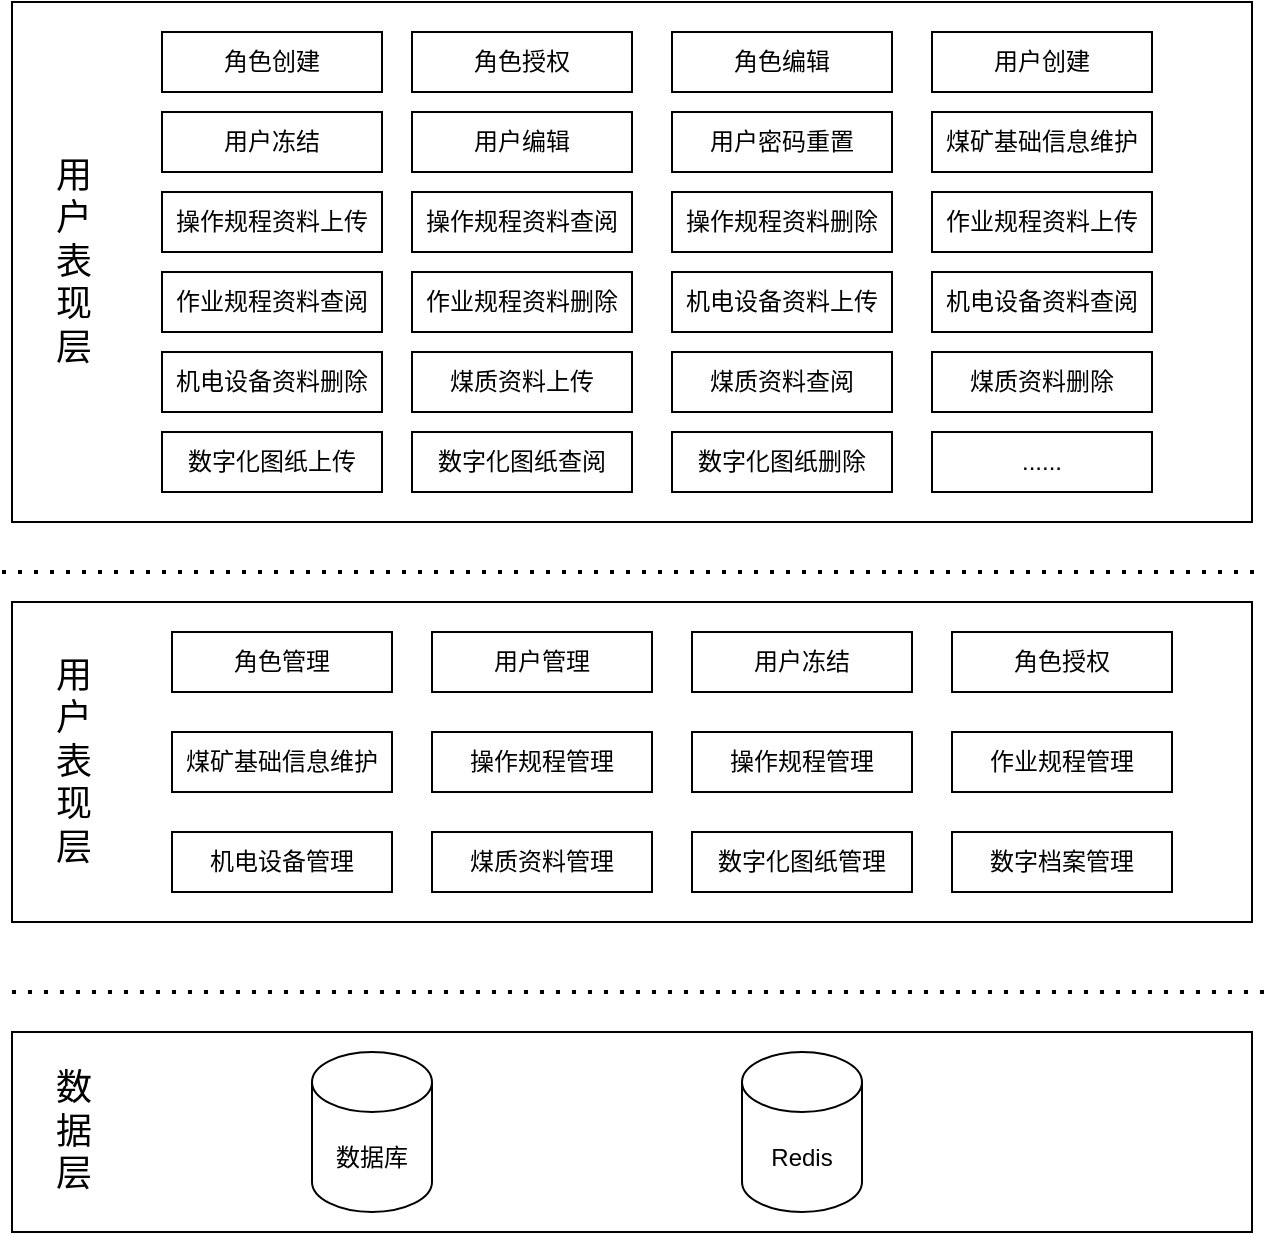 <mxfile version="21.5.2" type="github">
  <diagram name="第 1 页" id="epg4yvFtYu8-jbwaVdcQ">
    <mxGraphModel dx="635" dy="631" grid="1" gridSize="10" guides="1" tooltips="1" connect="1" arrows="1" fold="1" page="1" pageScale="1" pageWidth="827" pageHeight="1169" math="0" shadow="0">
      <root>
        <mxCell id="0" />
        <mxCell id="1" parent="0" />
        <mxCell id="MC75HaRN48LqtUNK6O6Y-1" value="&lt;span style=&quot;font-size: 18px;&quot;&gt;&amp;nbsp; &amp;nbsp; 用&lt;br&gt;&amp;nbsp; &amp;nbsp; 户&lt;br&gt;&amp;nbsp; &amp;nbsp; 表&lt;br&gt;&amp;nbsp; &amp;nbsp; 现&lt;br&gt;&amp;nbsp; &amp;nbsp; 层&lt;/span&gt;" style="rounded=0;whiteSpace=wrap;html=1;horizontal=1;align=left;verticalAlign=middle;" parent="1" vertex="1">
          <mxGeometry x="40" y="125" width="620" height="260" as="geometry" />
        </mxCell>
        <mxCell id="MC75HaRN48LqtUNK6O6Y-2" value="" style="endArrow=none;dashed=1;html=1;dashPattern=1 3;strokeWidth=2;rounded=0;" parent="1" edge="1">
          <mxGeometry width="50" height="50" relative="1" as="geometry">
            <mxPoint x="35" y="410" as="sourcePoint" />
            <mxPoint x="665" y="410" as="targetPoint" />
          </mxGeometry>
        </mxCell>
        <mxCell id="MC75HaRN48LqtUNK6O6Y-3" value="角色创建" style="rounded=0;whiteSpace=wrap;html=1;" parent="1" vertex="1">
          <mxGeometry x="115" y="140" width="110" height="30" as="geometry" />
        </mxCell>
        <mxCell id="MC75HaRN48LqtUNK6O6Y-4" value="用户创建" style="rounded=0;whiteSpace=wrap;html=1;" parent="1" vertex="1">
          <mxGeometry x="500" y="140" width="110" height="30" as="geometry" />
        </mxCell>
        <mxCell id="MC75HaRN48LqtUNK6O6Y-5" value="用户冻结" style="rounded=0;whiteSpace=wrap;html=1;" parent="1" vertex="1">
          <mxGeometry x="115" y="180" width="110" height="30" as="geometry" />
        </mxCell>
        <mxCell id="MC75HaRN48LqtUNK6O6Y-6" value="角色授权" style="rounded=0;whiteSpace=wrap;html=1;" parent="1" vertex="1">
          <mxGeometry x="240" y="140" width="110" height="30" as="geometry" />
        </mxCell>
        <mxCell id="MC75HaRN48LqtUNK6O6Y-7" value="煤矿基础信息维护" style="rounded=0;whiteSpace=wrap;html=1;" parent="1" vertex="1">
          <mxGeometry x="500" y="180" width="110" height="30" as="geometry" />
        </mxCell>
        <mxCell id="MC75HaRN48LqtUNK6O6Y-8" value="操作规程资料上传" style="rounded=0;whiteSpace=wrap;html=1;" parent="1" vertex="1">
          <mxGeometry x="115" y="220" width="110" height="30" as="geometry" />
        </mxCell>
        <mxCell id="MC75HaRN48LqtUNK6O6Y-11" value="作业规程资料上传" style="rounded=0;whiteSpace=wrap;html=1;" parent="1" vertex="1">
          <mxGeometry x="500" y="220" width="110" height="30" as="geometry" />
        </mxCell>
        <mxCell id="MC75HaRN48LqtUNK6O6Y-12" value="作业规程资料查阅" style="rounded=0;whiteSpace=wrap;html=1;" parent="1" vertex="1">
          <mxGeometry x="115" y="260" width="110" height="30" as="geometry" />
        </mxCell>
        <mxCell id="MC75HaRN48LqtUNK6O6Y-13" value="机电设备资料上传" style="rounded=0;whiteSpace=wrap;html=1;" parent="1" vertex="1">
          <mxGeometry x="370" y="260" width="110" height="30" as="geometry" />
        </mxCell>
        <mxCell id="MC75HaRN48LqtUNK6O6Y-15" value="煤质资料上传" style="rounded=0;whiteSpace=wrap;html=1;" parent="1" vertex="1">
          <mxGeometry x="240" y="300" width="110" height="30" as="geometry" />
        </mxCell>
        <mxCell id="MC75HaRN48LqtUNK6O6Y-16" value="数字化图纸上传" style="rounded=0;whiteSpace=wrap;html=1;" parent="1" vertex="1">
          <mxGeometry x="115" y="340" width="110" height="30" as="geometry" />
        </mxCell>
        <mxCell id="MC75HaRN48LqtUNK6O6Y-17" value="......" style="rounded=0;whiteSpace=wrap;html=1;" parent="1" vertex="1">
          <mxGeometry x="500" y="340" width="110" height="30" as="geometry" />
        </mxCell>
        <mxCell id="MC75HaRN48LqtUNK6O6Y-19" value="&lt;span style=&quot;font-size: 18px;&quot;&gt;&amp;nbsp; &amp;nbsp; 用&lt;br&gt;&amp;nbsp; &amp;nbsp; 户&lt;br&gt;&amp;nbsp; &amp;nbsp; 表&lt;br&gt;&amp;nbsp; &amp;nbsp; 现&lt;br&gt;&amp;nbsp; &amp;nbsp; 层&lt;/span&gt;" style="rounded=0;whiteSpace=wrap;html=1;horizontal=1;align=left;verticalAlign=middle;" parent="1" vertex="1">
          <mxGeometry x="40" y="425" width="620" height="160" as="geometry" />
        </mxCell>
        <mxCell id="MC75HaRN48LqtUNK6O6Y-20" value="角色管理" style="rounded=0;whiteSpace=wrap;html=1;" parent="1" vertex="1">
          <mxGeometry x="120" y="440" width="110" height="30" as="geometry" />
        </mxCell>
        <mxCell id="MC75HaRN48LqtUNK6O6Y-21" value="用户管理" style="rounded=0;whiteSpace=wrap;html=1;" parent="1" vertex="1">
          <mxGeometry x="250" y="440" width="110" height="30" as="geometry" />
        </mxCell>
        <mxCell id="MC75HaRN48LqtUNK6O6Y-22" value="用户冻结" style="rounded=0;whiteSpace=wrap;html=1;" parent="1" vertex="1">
          <mxGeometry x="380" y="440" width="110" height="30" as="geometry" />
        </mxCell>
        <mxCell id="MC75HaRN48LqtUNK6O6Y-23" value="角色授权" style="rounded=0;whiteSpace=wrap;html=1;" parent="1" vertex="1">
          <mxGeometry x="510" y="440" width="110" height="30" as="geometry" />
        </mxCell>
        <mxCell id="MC75HaRN48LqtUNK6O6Y-24" value="煤矿基础信息维护" style="rounded=0;whiteSpace=wrap;html=1;" parent="1" vertex="1">
          <mxGeometry x="120" y="490" width="110" height="30" as="geometry" />
        </mxCell>
        <mxCell id="MC75HaRN48LqtUNK6O6Y-25" value="操作规程管理" style="rounded=0;whiteSpace=wrap;html=1;" parent="1" vertex="1">
          <mxGeometry x="250" y="490" width="110" height="30" as="geometry" />
        </mxCell>
        <mxCell id="MC75HaRN48LqtUNK6O6Y-26" value="操作规程管理" style="rounded=0;whiteSpace=wrap;html=1;" parent="1" vertex="1">
          <mxGeometry x="380" y="490" width="110" height="30" as="geometry" />
        </mxCell>
        <mxCell id="MC75HaRN48LqtUNK6O6Y-27" value="作业规程管理" style="rounded=0;whiteSpace=wrap;html=1;" parent="1" vertex="1">
          <mxGeometry x="510" y="490" width="110" height="30" as="geometry" />
        </mxCell>
        <mxCell id="MC75HaRN48LqtUNK6O6Y-28" value="机电设备管理" style="rounded=0;whiteSpace=wrap;html=1;" parent="1" vertex="1">
          <mxGeometry x="120" y="540" width="110" height="30" as="geometry" />
        </mxCell>
        <mxCell id="MC75HaRN48LqtUNK6O6Y-29" value="煤质资料管理" style="rounded=0;whiteSpace=wrap;html=1;" parent="1" vertex="1">
          <mxGeometry x="250" y="540" width="110" height="30" as="geometry" />
        </mxCell>
        <mxCell id="MC75HaRN48LqtUNK6O6Y-30" value="数字化图纸管理" style="rounded=0;whiteSpace=wrap;html=1;" parent="1" vertex="1">
          <mxGeometry x="380" y="540" width="110" height="30" as="geometry" />
        </mxCell>
        <mxCell id="MC75HaRN48LqtUNK6O6Y-31" value="数字档案管理" style="rounded=0;whiteSpace=wrap;html=1;" parent="1" vertex="1">
          <mxGeometry x="510" y="540" width="110" height="30" as="geometry" />
        </mxCell>
        <mxCell id="MC75HaRN48LqtUNK6O6Y-32" value="" style="endArrow=none;dashed=1;html=1;dashPattern=1 3;strokeWidth=2;rounded=0;" parent="1" edge="1">
          <mxGeometry width="50" height="50" relative="1" as="geometry">
            <mxPoint x="40" y="620" as="sourcePoint" />
            <mxPoint x="670" y="620" as="targetPoint" />
          </mxGeometry>
        </mxCell>
        <mxCell id="MC75HaRN48LqtUNK6O6Y-33" value="&lt;font style=&quot;font-size: 18px;&quot;&gt;&amp;nbsp; &amp;nbsp; 数&lt;br&gt;&amp;nbsp; &amp;nbsp; 据&lt;br style=&quot;border-color: var(--border-color);&quot;&gt;&amp;nbsp; &amp;nbsp; 层&lt;/font&gt;" style="rounded=0;whiteSpace=wrap;html=1;align=left;" parent="1" vertex="1">
          <mxGeometry x="40" y="640" width="620" height="100" as="geometry" />
        </mxCell>
        <mxCell id="MC75HaRN48LqtUNK6O6Y-34" value="数据库" style="shape=cylinder3;whiteSpace=wrap;html=1;boundedLbl=1;backgroundOutline=1;size=15;" parent="1" vertex="1">
          <mxGeometry x="190" y="650" width="60" height="80" as="geometry" />
        </mxCell>
        <mxCell id="MC75HaRN48LqtUNK6O6Y-36" value="Redis" style="shape=cylinder3;whiteSpace=wrap;html=1;boundedLbl=1;backgroundOutline=1;size=15;" parent="1" vertex="1">
          <mxGeometry x="405" y="650" width="60" height="80" as="geometry" />
        </mxCell>
        <mxCell id="MC75HaRN48LqtUNK6O6Y-37" value="角色编辑" style="rounded=0;whiteSpace=wrap;html=1;" parent="1" vertex="1">
          <mxGeometry x="370" y="140" width="110" height="30" as="geometry" />
        </mxCell>
        <mxCell id="MC75HaRN48LqtUNK6O6Y-38" value="用户编辑" style="rounded=0;whiteSpace=wrap;html=1;" parent="1" vertex="1">
          <mxGeometry x="240" y="180" width="110" height="30" as="geometry" />
        </mxCell>
        <mxCell id="MC75HaRN48LqtUNK6O6Y-39" value="用户密码重置" style="rounded=0;whiteSpace=wrap;html=1;" parent="1" vertex="1">
          <mxGeometry x="370" y="180" width="110" height="30" as="geometry" />
        </mxCell>
        <mxCell id="MC75HaRN48LqtUNK6O6Y-40" value="操作规程资料查阅" style="rounded=0;whiteSpace=wrap;html=1;" parent="1" vertex="1">
          <mxGeometry x="240" y="220" width="110" height="30" as="geometry" />
        </mxCell>
        <mxCell id="MC75HaRN48LqtUNK6O6Y-41" value="操作规程资料删除" style="rounded=0;whiteSpace=wrap;html=1;" parent="1" vertex="1">
          <mxGeometry x="370" y="220" width="110" height="30" as="geometry" />
        </mxCell>
        <mxCell id="MC75HaRN48LqtUNK6O6Y-42" value="作业规程资料删除" style="rounded=0;whiteSpace=wrap;html=1;" parent="1" vertex="1">
          <mxGeometry x="240" y="260" width="110" height="30" as="geometry" />
        </mxCell>
        <mxCell id="MC75HaRN48LqtUNK6O6Y-43" value="机电设备资料查阅" style="rounded=0;whiteSpace=wrap;html=1;" parent="1" vertex="1">
          <mxGeometry x="500" y="260" width="110" height="30" as="geometry" />
        </mxCell>
        <mxCell id="MC75HaRN48LqtUNK6O6Y-44" value="机电设备资料删除" style="rounded=0;whiteSpace=wrap;html=1;" parent="1" vertex="1">
          <mxGeometry x="115" y="300" width="110" height="30" as="geometry" />
        </mxCell>
        <mxCell id="MC75HaRN48LqtUNK6O6Y-45" value="煤质资料查阅" style="rounded=0;whiteSpace=wrap;html=1;" parent="1" vertex="1">
          <mxGeometry x="370" y="300" width="110" height="30" as="geometry" />
        </mxCell>
        <mxCell id="MC75HaRN48LqtUNK6O6Y-46" value="煤质资料删除" style="rounded=0;whiteSpace=wrap;html=1;" parent="1" vertex="1">
          <mxGeometry x="500" y="300" width="110" height="30" as="geometry" />
        </mxCell>
        <mxCell id="MC75HaRN48LqtUNK6O6Y-47" value="数字化图纸查阅" style="rounded=0;whiteSpace=wrap;html=1;" parent="1" vertex="1">
          <mxGeometry x="240" y="340" width="110" height="30" as="geometry" />
        </mxCell>
        <mxCell id="MC75HaRN48LqtUNK6O6Y-48" value="数字化图纸删除" style="rounded=0;whiteSpace=wrap;html=1;" parent="1" vertex="1">
          <mxGeometry x="370" y="340" width="110" height="30" as="geometry" />
        </mxCell>
      </root>
    </mxGraphModel>
  </diagram>
</mxfile>
